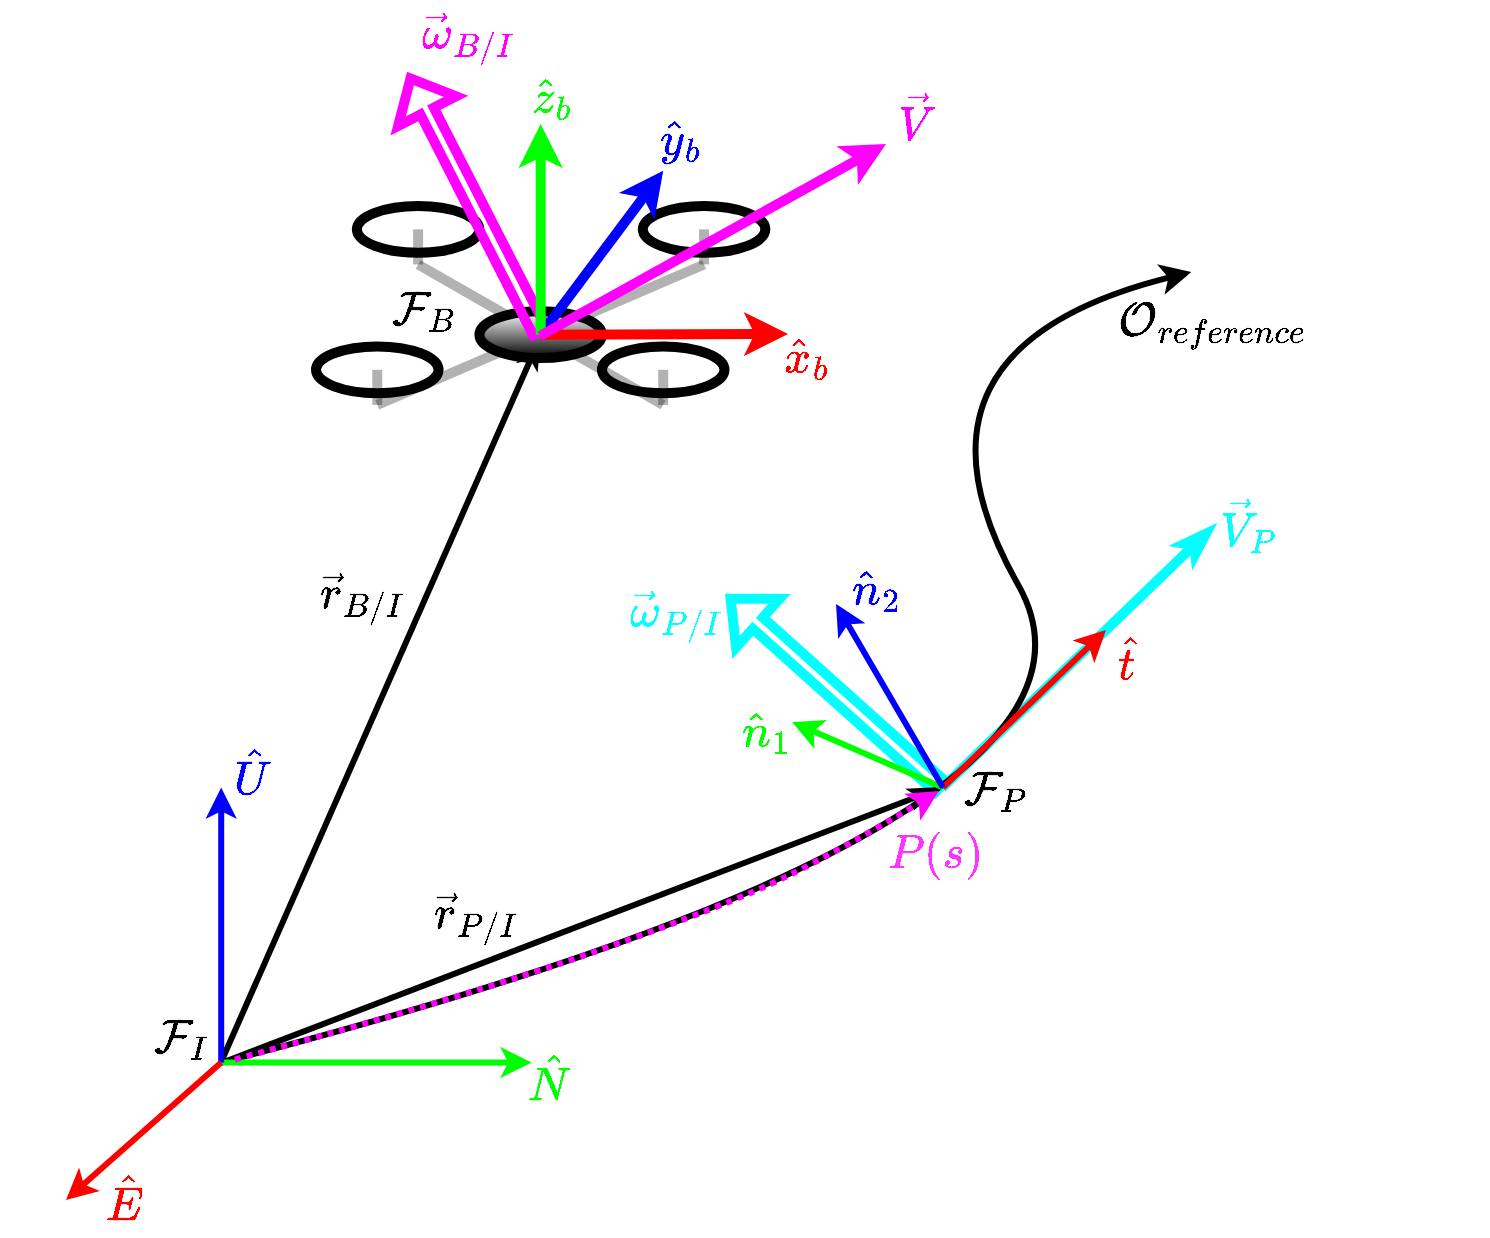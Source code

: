 <mxfile version="28.2.5">
  <diagram name="Page-1" id="U5bMhHxOVTiuiiuViLYi">
    <mxGraphModel dx="954" dy="697" grid="0" gridSize="10" guides="1" tooltips="1" connect="1" arrows="1" fold="1" page="1" pageScale="1" pageWidth="850" pageHeight="1100" math="1" shadow="0">
      <root>
        <mxCell id="0" />
        <mxCell id="1" parent="0" />
        <mxCell id="oY-iWz2owEvFRGqfLtR0-3" value="" style="endArrow=block;html=1;rounded=0;strokeWidth=5;fillColor=none;strokeColor=light-dark(#00FFFF,#EDEDED);endFill=0;shape=flexArrow;width=3.529;endSize=4.435;entryX=-0.025;entryY=0.574;entryDx=0;entryDy=0;entryPerimeter=0;" edge="1" parent="1" target="YdzwrW3JVEwBZq7miAlv-8">
          <mxGeometry width="50" height="50" relative="1" as="geometry">
            <mxPoint x="551" y="505" as="sourcePoint" />
            <mxPoint x="484" y="374" as="targetPoint" />
          </mxGeometry>
        </mxCell>
        <mxCell id="AGZeXQdfMe2QeRyl5_Gv-37" value="" style="endArrow=classicThin;html=1;rounded=0;strokeWidth=5;strokeColor=light-dark(#00FFFF,#EDEDED);endFill=1;startArrow=none;startFill=0;endSize=6;" parent="1" edge="1">
          <mxGeometry width="50" height="50" relative="1" as="geometry">
            <mxPoint x="550" y="504" as="sourcePoint" />
            <mxPoint x="686" y="373" as="targetPoint" />
          </mxGeometry>
        </mxCell>
        <mxCell id="AGZeXQdfMe2QeRyl5_Gv-48" value="" style="endArrow=classicThin;html=1;rounded=0;strokeWidth=3;strokeColor=light-dark(#000000,#EDEDED);endFill=1;startArrow=none;startFill=0;endSize=6;" parent="1" edge="1">
          <mxGeometry width="50" height="50" relative="1" as="geometry">
            <mxPoint x="191" y="641" as="sourcePoint" />
            <mxPoint x="549" y="504" as="targetPoint" />
          </mxGeometry>
        </mxCell>
        <mxCell id="AGZeXQdfMe2QeRyl5_Gv-46" value="" style="endArrow=classicThin;html=1;rounded=0;strokeWidth=3;strokeColor=light-dark(#000000,#EDEDED);endFill=1;startArrow=none;startFill=0;endSize=6;" parent="1" edge="1">
          <mxGeometry width="50" height="50" relative="1" as="geometry">
            <mxPoint x="190" y="640" as="sourcePoint" />
            <mxPoint x="349" y="279" as="targetPoint" />
          </mxGeometry>
        </mxCell>
        <mxCell id="-J8hr0-aPqcsr6STSAXv-3" value="&lt;font style=&quot;font-size: 20px; color: light-dark(rgb(255, 0, 255), rgb(237, 237, 237));&quot;&gt;&lt;b style=&quot;&quot;&gt;$$\vec{\omega}_{B/I}$$&lt;/b&gt;&lt;/font&gt;" style="text;html=1;align=center;verticalAlign=middle;resizable=0;points=[];autosize=1;strokeColor=none;fillColor=none;strokeWidth=1;container=0;" parent="1" vertex="1">
          <mxGeometry x="193" y="110" width="239" height="36" as="geometry" />
        </mxCell>
        <mxCell id="k8utyObynGav9CogyMUv-6" value="" style="curved=1;endArrow=classic;html=1;rounded=0;strokeWidth=3;" parent="1" edge="1">
          <mxGeometry width="50" height="50" relative="1" as="geometry">
            <mxPoint x="189.605" y="641.259" as="sourcePoint" />
            <mxPoint x="674.635" y="246" as="targetPoint" />
            <Array as="points">
              <mxPoint x="655.234" y="520.963" />
              <mxPoint x="521" y="284" />
            </Array>
          </mxGeometry>
        </mxCell>
        <mxCell id="k8utyObynGav9CogyMUv-8" value="" style="endArrow=classic;html=1;rounded=0;strokeWidth=3;strokeColor=light-dark(#00ff00, #EDEDED);" parent="1" edge="1">
          <mxGeometry width="50" height="50" relative="1" as="geometry">
            <mxPoint x="189.605" y="641.259" as="sourcePoint" />
            <mxPoint x="344.814" y="641.259" as="targetPoint" />
          </mxGeometry>
        </mxCell>
        <mxCell id="k8utyObynGav9CogyMUv-9" value="" style="endArrow=classic;html=1;rounded=0;strokeWidth=3;strokeColor=light-dark(#0000ff, #ededed);" parent="1" edge="1">
          <mxGeometry width="50" height="50" relative="1" as="geometry">
            <mxPoint x="189.605" y="641.259" as="sourcePoint" />
            <mxPoint x="189.605" y="503.778" as="targetPoint" />
          </mxGeometry>
        </mxCell>
        <mxCell id="k8utyObynGav9CogyMUv-10" value="" style="endArrow=classic;html=1;rounded=0;strokeColor=light-dark(#ff0000, #ededed);strokeWidth=3;" parent="1" edge="1">
          <mxGeometry width="50" height="50" relative="1" as="geometry">
            <mxPoint x="189.605" y="641.259" as="sourcePoint" />
            <mxPoint x="112" y="710" as="targetPoint" />
          </mxGeometry>
        </mxCell>
        <mxCell id="k8utyObynGav9CogyMUv-11" value="" style="endArrow=classic;html=1;rounded=0;strokeWidth=3;strokeColor=light-dark(#00ff00, #ededed);" parent="1" edge="1">
          <mxGeometry width="50" height="50" relative="1" as="geometry">
            <mxPoint x="550.467" y="503.778" as="sourcePoint" />
            <mxPoint x="475" y="471" as="targetPoint" />
          </mxGeometry>
        </mxCell>
        <mxCell id="k8utyObynGav9CogyMUv-12" value="" style="endArrow=classic;html=1;rounded=0;strokeWidth=3;strokeColor=light-dark(#ff0000, #ededed);" parent="1" edge="1">
          <mxGeometry width="50" height="50" relative="1" as="geometry">
            <mxPoint x="550.467" y="503.778" as="sourcePoint" />
            <mxPoint x="632" y="425" as="targetPoint" />
          </mxGeometry>
        </mxCell>
        <mxCell id="k8utyObynGav9CogyMUv-13" value="" style="endArrow=classic;html=1;rounded=0;strokeWidth=3;strokeColor=light-dark(#0000ff, #ededed);" parent="1" edge="1">
          <mxGeometry width="50" height="50" relative="1" as="geometry">
            <mxPoint x="550.467" y="503.778" as="sourcePoint" />
            <mxPoint x="497" y="412" as="targetPoint" />
          </mxGeometry>
        </mxCell>
        <mxCell id="YdzwrW3JVEwBZq7miAlv-6" value="&lt;font style=&quot;font-size: 20px; color: light-dark(rgb(255, 0, 0), rgb(237, 237, 237));&quot;&gt;$$\hat t$$&lt;/font&gt;" style="text;html=1;align=center;verticalAlign=middle;resizable=0;points=[];autosize=1;strokeColor=none;fillColor=none;" parent="1" vertex="1">
          <mxGeometry x="588.996" y="421.996" width="107" height="36" as="geometry" />
        </mxCell>
        <mxCell id="YdzwrW3JVEwBZq7miAlv-7" value="&lt;font style=&quot;font-size: 20px; color: light-dark(rgb(0, 255, 0), rgb(237, 237, 237));&quot;&gt;$$\hat{n}_1$$&lt;/font&gt;" style="text;html=1;align=center;verticalAlign=middle;resizable=0;points=[];autosize=1;strokeColor=none;fillColor=none;" parent="1" vertex="1">
          <mxGeometry x="390.005" y="458.0" width="143" height="36" as="geometry" />
        </mxCell>
        <mxCell id="YdzwrW3JVEwBZq7miAlv-8" value="&lt;span style=&quot;font-size: 20px;&quot;&gt;&lt;font style=&quot;color: light-dark(rgb(0, 0, 255), rgb(0, 143, 0));&quot;&gt;$$\hat{n}_2$$&lt;/font&gt;&lt;/span&gt;" style="text;html=1;align=center;verticalAlign=middle;resizable=0;points=[];autosize=1;strokeColor=none;fillColor=none;" parent="1" vertex="1">
          <mxGeometry x="445.999" y="386.996" width="143" height="36" as="geometry" />
        </mxCell>
        <mxCell id="YdzwrW3JVEwBZq7miAlv-12" value="&lt;font style=&quot;font-size: 20px; color: light-dark(rgb(0, 255, 0), rgb(237, 237, 237));&quot;&gt;$$\hat N$$&lt;/font&gt;" style="text;html=1;align=center;verticalAlign=middle;resizable=0;points=[];autosize=1;strokeColor=none;fillColor=none;" parent="1" vertex="1">
          <mxGeometry x="294.997" y="632.002" width="116" height="36" as="geometry" />
        </mxCell>
        <mxCell id="YdzwrW3JVEwBZq7miAlv-14" value="" style="curved=1;endArrow=classic;html=1;rounded=0;strokeColor=light-dark(#ff00ff, #ededed);strokeWidth=3;dashed=1;dashPattern=1 1;" parent="1" edge="1">
          <mxGeometry width="50" height="50" relative="1" as="geometry">
            <mxPoint x="196.395" y="639.781" as="sourcePoint" />
            <mxPoint x="548.527" y="505.496" as="targetPoint" />
            <Array as="points">
              <mxPoint x="311.832" y="608.607" />
              <mxPoint x="443.76" y="562.207" />
              <mxPoint x="500.024" y="534.711" />
            </Array>
          </mxGeometry>
        </mxCell>
        <mxCell id="E7Q4qk2Ofr3LrsjC4E45-2" value="&lt;span style=&quot;color: rgb(255, 51, 255); text-wrap-mode: wrap;&quot;&gt;&lt;font style=&quot;font-size: 20px;&quot;&gt;$${P(s)}$$&lt;/font&gt;&lt;/span&gt;" style="text;html=1;align=center;verticalAlign=middle;resizable=0;points=[];autosize=1;strokeColor=none;fillColor=none;" parent="1" vertex="1">
          <mxGeometry x="489.997" y="518.999" width="113" height="36" as="geometry" />
        </mxCell>
        <mxCell id="YdzwrW3JVEwBZq7miAlv-11" value="&lt;font style=&quot;font-size: 20px; color: light-dark(rgb(255, 0, 0), rgb(237, 237, 237));&quot;&gt;$$\hat E$$&lt;/font&gt;" style="text;html=1;align=center;verticalAlign=middle;resizable=0;points=[];autosize=1;strokeColor=none;fillColor=none;" parent="1" vertex="1">
          <mxGeometry x="83" y="692" width="115" height="36" as="geometry" />
        </mxCell>
        <mxCell id="YdzwrW3JVEwBZq7miAlv-13" value="&lt;span style=&quot;font-size: 20px;&quot;&gt;&lt;font style=&quot;color: light-dark(rgb(0, 0, 255), rgb(0, 143, 0));&quot;&gt;$$\hat U$$&lt;/font&gt;&lt;/span&gt;" style="text;html=1;align=center;verticalAlign=middle;resizable=0;points=[];autosize=1;strokeColor=none;fillColor=none;" parent="1" vertex="1">
          <mxGeometry x="147" y="479" width="116" height="36" as="geometry" />
        </mxCell>
        <mxCell id="YdzwrW3JVEwBZq7miAlv-2" value="&lt;font style=&quot;font-size: 20px;&quot;&gt;$$\mathcal{F}_I$$&lt;/font&gt;" style="text;html=1;align=center;verticalAlign=middle;resizable=0;points=[];autosize=1;strokeColor=none;fillColor=none;" parent="1" vertex="1">
          <mxGeometry x="79" y="611" width="180" height="36" as="geometry" />
        </mxCell>
        <mxCell id="YdzwrW3JVEwBZq7miAlv-4" value="&lt;font style=&quot;font-size: 20px;&quot;&gt;$$\mathcal{F}_P$$&lt;/font&gt;" style="text;html=1;align=center;verticalAlign=middle;resizable=0;points=[];autosize=1;strokeColor=none;fillColor=none;connectable=0;allowArrows=0;" parent="1" vertex="1">
          <mxGeometry x="482" y="487" width="188" height="36" as="geometry" />
        </mxCell>
        <mxCell id="E7Q4qk2Ofr3LrsjC4E45-4" value="&lt;font style=&quot;font-size: 20px;&quot;&gt;$$\mathcal{O}_{reference}$$&lt;/font&gt;" style="text;html=1;align=center;verticalAlign=middle;resizable=0;points=[];autosize=1;strokeColor=none;fillColor=none;" parent="1" vertex="1">
          <mxGeometry x="547" y="253.06" width="276" height="36" as="geometry" />
        </mxCell>
        <mxCell id="AGZeXQdfMe2QeRyl5_Gv-45" value="&lt;b style=&quot;font-size: 20px;&quot;&gt;&lt;font style=&quot;color: rgb(0, 255, 255);&quot;&gt;$$\vec{V}_{P}$$&lt;/font&gt;&lt;/b&gt;" style="text;html=1;align=center;verticalAlign=middle;resizable=0;points=[];autosize=1;strokeColor=none;fillColor=none;" parent="1" vertex="1">
          <mxGeometry x="618" y="354" width="170" height="36" as="geometry" />
        </mxCell>
        <mxCell id="AGZeXQdfMe2QeRyl5_Gv-47" value="&lt;b style=&quot;font-size: 20px;&quot;&gt;&lt;font style=&quot;color: rgb(0, 0, 0);&quot;&gt;$$\vec{r}_{B/I}$$&lt;/font&gt;&lt;/b&gt;" style="text;html=1;align=center;verticalAlign=middle;resizable=0;points=[];autosize=1;strokeColor=none;fillColor=none;" parent="1" vertex="1">
          <mxGeometry x="171" y="390" width="177" height="36" as="geometry" />
        </mxCell>
        <mxCell id="AGZeXQdfMe2QeRyl5_Gv-49" value="&lt;b style=&quot;font-size: 20px;&quot;&gt;&lt;font style=&quot;color: rgb(0, 0, 0);&quot;&gt;$$\vec{r}_{P/I}$$&lt;/font&gt;&lt;/b&gt;" style="text;html=1;align=center;verticalAlign=middle;resizable=0;points=[];autosize=1;strokeColor=none;fillColor=none;" parent="1" vertex="1">
          <mxGeometry x="228.7" y="550" width="176" height="36" as="geometry" />
        </mxCell>
        <mxCell id="AGZeXQdfMe2QeRyl5_Gv-16" value="&lt;font style=&quot;color: light-dark(rgb(0, 0, 255), rgb(237, 237, 237)); font-size: 20px;&quot;&gt;$$\hat{y}_b$$&lt;/font&gt;" style="text;html=1;align=center;verticalAlign=middle;resizable=0;points=[];autosize=1;strokeColor=none;fillColor=none;strokeWidth=1;fontStyle=1;container=0;" parent="1" vertex="1">
          <mxGeometry x="348.998" y="162.005" width="141" height="36" as="geometry" />
        </mxCell>
        <mxCell id="AGZeXQdfMe2QeRyl5_Gv-14" value="&lt;font style=&quot;color: light-dark(rgb(255, 0, 0), rgb(237, 237, 237)); font-size: 20px;&quot;&gt;&lt;b style=&quot;&quot;&gt;$$\hat{x}_b$$&lt;/b&gt;&lt;/font&gt;" style="text;html=1;align=center;verticalAlign=middle;resizable=0;points=[];autosize=1;strokeColor=none;fillColor=none;strokeWidth=1;container=0;" parent="1" vertex="1">
          <mxGeometry x="408.001" y="270.616" width="148" height="36" as="geometry" />
        </mxCell>
        <mxCell id="AGZeXQdfMe2QeRyl5_Gv-1" value="" style="ellipse;whiteSpace=wrap;html=1;fillColor=none;strokeWidth=5;shadow=0;strokeColor=light-dark(#000000,#EDEDED);container=0;" parent="1" vertex="1">
          <mxGeometry x="257.425" y="212.972" width="61.273" height="23.412" as="geometry" />
        </mxCell>
        <mxCell id="AGZeXQdfMe2QeRyl5_Gv-2" value="" style="ellipse;whiteSpace=wrap;html=1;fillColor=none;strokeWidth=5;strokeColor=light-dark(#000000,#EDEDED);container=0;" parent="1" vertex="1">
          <mxGeometry x="379.97" y="283.208" width="61.273" height="23.412" as="geometry" />
        </mxCell>
        <mxCell id="AGZeXQdfMe2QeRyl5_Gv-3" value="" style="endArrow=none;html=1;rounded=0;strokeWidth=5;strokeColor=light-dark(#000000,#EDEDED);opacity=30;" parent="1" edge="1">
          <mxGeometry width="50" height="50" relative="1" as="geometry">
            <mxPoint x="288.061" y="242.237" as="sourcePoint" />
            <mxPoint x="410.607" y="312.472" as="targetPoint" />
          </mxGeometry>
        </mxCell>
        <mxCell id="AGZeXQdfMe2QeRyl5_Gv-4" value="" style="endArrow=none;html=1;rounded=0;strokeWidth=5;strokeColor=light-dark(#000000,#EDEDED);opacity=30;" parent="1" edge="1">
          <mxGeometry width="50" height="50" relative="1" as="geometry">
            <mxPoint x="267.637" y="312.472" as="sourcePoint" />
            <mxPoint x="431.031" y="242.237" as="targetPoint" />
          </mxGeometry>
        </mxCell>
        <mxCell id="AGZeXQdfMe2QeRyl5_Gv-5" value="" style="ellipse;whiteSpace=wrap;html=1;fillColor=none;strokeWidth=5;strokeColor=light-dark(#000000,#EDEDED);container=0;" parent="1" vertex="1">
          <mxGeometry x="237.001" y="283.208" width="61.273" height="23.412" as="geometry" />
        </mxCell>
        <mxCell id="AGZeXQdfMe2QeRyl5_Gv-6" value="" style="ellipse;whiteSpace=wrap;html=1;fillColor=none;strokeWidth=5;gradientColor=none;strokeColor=light-dark(#000000,#EDEDED);container=0;" parent="1" vertex="1">
          <mxGeometry x="400.395" y="212.972" width="61.273" height="23.412" as="geometry" />
        </mxCell>
        <mxCell id="AGZeXQdfMe2QeRyl5_Gv-7" value="" style="ellipse;whiteSpace=wrap;html=1;fillColor=default;strokeWidth=5;fillStyle=auto;gradientColor=default;strokeColor=default;container=0;connectable=0;allowArrows=0;" parent="1" vertex="1">
          <mxGeometry x="318.698" y="265.649" width="61.273" height="23.412" as="geometry" />
        </mxCell>
        <mxCell id="AGZeXQdfMe2QeRyl5_Gv-10" value="" style="endArrow=none;html=1;rounded=0;strokeWidth=5;strokeColor=light-dark(#000000,#EDEDED);opacity=30;" parent="1" edge="1">
          <mxGeometry width="50" height="50" relative="1" as="geometry">
            <mxPoint x="288.061" y="242.237" as="sourcePoint" />
            <mxPoint x="288.061" y="224.678" as="targetPoint" />
          </mxGeometry>
        </mxCell>
        <mxCell id="AGZeXQdfMe2QeRyl5_Gv-11" value="" style="endArrow=none;html=1;rounded=0;strokeWidth=5;strokeColor=light-dark(#000000,#EDEDED);opacity=30;" parent="1" edge="1">
          <mxGeometry width="50" height="50" relative="1" as="geometry">
            <mxPoint x="267.637" y="312.472" as="sourcePoint" />
            <mxPoint x="267.637" y="294.914" as="targetPoint" />
          </mxGeometry>
        </mxCell>
        <mxCell id="AGZeXQdfMe2QeRyl5_Gv-12" value="" style="endArrow=none;html=1;rounded=0;strokeWidth=5;strokeColor=light-dark(#000000,#EDEDED);opacity=30;" parent="1" edge="1">
          <mxGeometry width="50" height="50" relative="1" as="geometry">
            <mxPoint x="410.607" y="294.914" as="sourcePoint" />
            <mxPoint x="410.607" y="312.472" as="targetPoint" />
          </mxGeometry>
        </mxCell>
        <mxCell id="AGZeXQdfMe2QeRyl5_Gv-13" value="" style="endArrow=none;html=1;rounded=0;strokeWidth=5;strokeColor=light-dark(#000000,#EDEDED);opacity=30;" parent="1" edge="1">
          <mxGeometry width="50" height="50" relative="1" as="geometry">
            <mxPoint x="431.031" y="242.237" as="sourcePoint" />
            <mxPoint x="431.031" y="224.678" as="targetPoint" />
          </mxGeometry>
        </mxCell>
        <mxCell id="AGZeXQdfMe2QeRyl5_Gv-39" value="&lt;font style=&quot;font-size: 20px; color: light-dark(rgb(255, 0, 255), rgb(237, 237, 237));&quot;&gt;&lt;b style=&quot;&quot;&gt;$$\vec{V}$$&lt;/b&gt;&lt;/font&gt;" style="text;html=1;align=center;verticalAlign=middle;resizable=0;points=[];autosize=1;strokeColor=none;fillColor=none;strokeWidth=1;container=0;" parent="1" vertex="1">
          <mxGeometry x="472.0" y="151" width="130" height="36" as="geometry" />
        </mxCell>
        <mxCell id="-J8hr0-aPqcsr6STSAXv-1" value="&lt;font style=&quot;font-size: 20px;&quot;&gt;$$\mathcal{F}_B$$&lt;/font&gt;" style="text;html=1;align=center;verticalAlign=middle;resizable=0;points=[];autosize=1;strokeColor=none;fillColor=none;" parent="1" vertex="1">
          <mxGeometry x="195.97" y="247.21" width="188" height="36" as="geometry" />
        </mxCell>
        <mxCell id="-J8hr0-aPqcsr6STSAXv-2" value="" style="endArrow=block;html=1;rounded=0;strokeWidth=5;fillColor=none;strokeColor=light-dark(#FF00FF,#EDEDED);endFill=0;shape=flexArrow;width=3.529;endSize=4.435;entryX=0.377;entryY=1.028;entryDx=0;entryDy=0;entryPerimeter=0;" parent="1" target="-J8hr0-aPqcsr6STSAXv-3" edge="1">
          <mxGeometry width="50" height="50" relative="1" as="geometry">
            <mxPoint x="350" y="278" as="sourcePoint" />
            <mxPoint x="242" y="159" as="targetPoint" />
          </mxGeometry>
        </mxCell>
        <mxCell id="AGZeXQdfMe2QeRyl5_Gv-9" value="" style="endArrow=classic;html=1;rounded=0;strokeWidth=5;fillColor=#f8cecc;strokeColor=light-dark(#0000ff, #EDEDED);endFill=1;" parent="1" edge="1">
          <mxGeometry width="50" height="50" relative="1" as="geometry">
            <mxPoint x="349.334" y="277.355" as="sourcePoint" />
            <mxPoint x="410.607" y="195.414" as="targetPoint" />
          </mxGeometry>
        </mxCell>
        <mxCell id="AGZeXQdfMe2QeRyl5_Gv-8" value="" style="endArrow=classic;html=1;rounded=0;exitX=0.5;exitY=0.5;exitDx=0;exitDy=0;exitPerimeter=0;strokeWidth=5;fillColor=#f8cecc;strokeColor=light-dark(#ff0000, #EDEDED);endFill=1;" parent="1" source="AGZeXQdfMe2QeRyl5_Gv-7" edge="1">
          <mxGeometry width="50" height="50" relative="1" as="geometry">
            <mxPoint x="359.546" y="324.178" as="sourcePoint" />
            <mxPoint x="473" y="277" as="targetPoint" />
          </mxGeometry>
        </mxCell>
        <mxCell id="AGZeXQdfMe2QeRyl5_Gv-17" value="" style="endArrow=classic;html=1;rounded=0;strokeWidth=5;fillColor=#f8cecc;strokeColor=light-dark(#00ff00, #EDEDED);endFill=1;" parent="1" edge="1">
          <mxGeometry width="50" height="50" relative="1" as="geometry">
            <mxPoint x="349.334" y="277.355" as="sourcePoint" />
            <mxPoint x="349.334" y="172.002" as="targetPoint" />
          </mxGeometry>
        </mxCell>
        <mxCell id="AGZeXQdfMe2QeRyl5_Gv-15" value="&lt;font style=&quot;color: light-dark(rgb(0, 255, 0), rgb(237, 237, 237)); font-size: 20px;&quot;&gt;&lt;b style=&quot;&quot;&gt;$$\hat{z}_b$$&lt;/b&gt;&lt;/font&gt;" style="text;html=1;align=center;verticalAlign=middle;resizable=0;points=[];autosize=1;strokeColor=none;fillColor=none;strokeWidth=1;container=0;" parent="1" vertex="1">
          <mxGeometry x="281.997" y="141" width="147" height="36" as="geometry" />
        </mxCell>
        <mxCell id="AGZeXQdfMe2QeRyl5_Gv-38" value="" style="endArrow=classic;html=1;rounded=0;strokeWidth=5;fillColor=#f8cecc;strokeColor=light-dark(#FF00FF,#EDEDED);endFill=1;" parent="1" edge="1">
          <mxGeometry width="50" height="50" relative="1" as="geometry">
            <mxPoint x="349" y="278" as="sourcePoint" />
            <mxPoint x="522" y="182" as="targetPoint" />
          </mxGeometry>
        </mxCell>
        <mxCell id="oY-iWz2owEvFRGqfLtR0-4" value="&lt;font style=&quot;font-size: 20px; color: light-dark(rgb(0, 255, 255), rgb(237, 237, 237));&quot;&gt;&lt;b style=&quot;&quot;&gt;$$\vec{\omega}_{P/I}$$&lt;/b&gt;&lt;/font&gt;" style="text;html=1;align=center;verticalAlign=middle;resizable=0;points=[];autosize=1;strokeColor=none;fillColor=none;strokeWidth=1;container=0;" vertex="1" parent="1">
          <mxGeometry x="298.27" y="399" width="238" height="36" as="geometry" />
        </mxCell>
      </root>
    </mxGraphModel>
  </diagram>
</mxfile>
